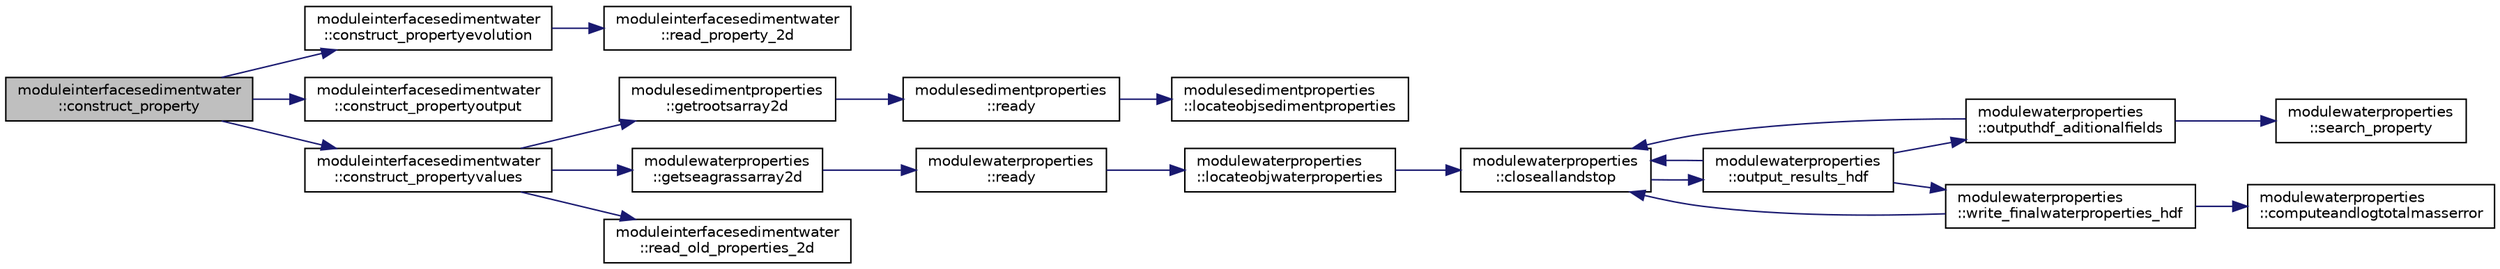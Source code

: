 digraph "moduleinterfacesedimentwater::construct_property"
{
 // LATEX_PDF_SIZE
  edge [fontname="Helvetica",fontsize="10",labelfontname="Helvetica",labelfontsize="10"];
  node [fontname="Helvetica",fontsize="10",shape=record];
  rankdir="LR";
  Node1 [label="moduleinterfacesedimentwater\l::construct_property",height=0.2,width=0.4,color="black", fillcolor="grey75", style="filled", fontcolor="black",tooltip=" "];
  Node1 -> Node2 [color="midnightblue",fontsize="10",style="solid",fontname="Helvetica"];
  Node2 [label="moduleinterfacesedimentwater\l::construct_propertyevolution",height=0.2,width=0.4,color="black", fillcolor="white", style="filled",URL="$namespacemoduleinterfacesedimentwater.html#a6336ff1fc78b8fe728b00770c5b311b0",tooltip=" "];
  Node2 -> Node3 [color="midnightblue",fontsize="10",style="solid",fontname="Helvetica"];
  Node3 [label="moduleinterfacesedimentwater\l::read_property_2d",height=0.2,width=0.4,color="black", fillcolor="white", style="filled",URL="$namespacemoduleinterfacesedimentwater.html#a8cfac9807ceccbcd4aa2d115757fe179",tooltip=" "];
  Node1 -> Node4 [color="midnightblue",fontsize="10",style="solid",fontname="Helvetica"];
  Node4 [label="moduleinterfacesedimentwater\l::construct_propertyoutput",height=0.2,width=0.4,color="black", fillcolor="white", style="filled",URL="$namespacemoduleinterfacesedimentwater.html#a63417d4ba89dc1cc869efface42ddc8a",tooltip=" "];
  Node1 -> Node5 [color="midnightblue",fontsize="10",style="solid",fontname="Helvetica"];
  Node5 [label="moduleinterfacesedimentwater\l::construct_propertyvalues",height=0.2,width=0.4,color="black", fillcolor="white", style="filled",URL="$namespacemoduleinterfacesedimentwater.html#a9e41247ffadd3cbbaf6315c7a890f885",tooltip=" "];
  Node5 -> Node6 [color="midnightblue",fontsize="10",style="solid",fontname="Helvetica"];
  Node6 [label="modulesedimentproperties\l::getrootsarray2d",height=0.2,width=0.4,color="black", fillcolor="white", style="filled",URL="$namespacemodulesedimentproperties.html#a36fdb0ce96392baedfac23a2a327bf82",tooltip=" "];
  Node6 -> Node7 [color="midnightblue",fontsize="10",style="solid",fontname="Helvetica"];
  Node7 [label="modulesedimentproperties\l::ready",height=0.2,width=0.4,color="black", fillcolor="white", style="filled",URL="$namespacemodulesedimentproperties.html#a0ac80b6b6970285688cd69f623317e33",tooltip=" "];
  Node7 -> Node8 [color="midnightblue",fontsize="10",style="solid",fontname="Helvetica"];
  Node8 [label="modulesedimentproperties\l::locateobjsedimentproperties",height=0.2,width=0.4,color="black", fillcolor="white", style="filled",URL="$namespacemodulesedimentproperties.html#a8bdf617b0165523af238758f5b5a5767",tooltip=" "];
  Node5 -> Node9 [color="midnightblue",fontsize="10",style="solid",fontname="Helvetica"];
  Node9 [label="modulewaterproperties\l::getseagrassarray2d",height=0.2,width=0.4,color="black", fillcolor="white", style="filled",URL="$namespacemodulewaterproperties.html#a627fb9974f1a0e254f8b0f6dfa4653ea",tooltip=" "];
  Node9 -> Node10 [color="midnightblue",fontsize="10",style="solid",fontname="Helvetica"];
  Node10 [label="modulewaterproperties\l::ready",height=0.2,width=0.4,color="black", fillcolor="white", style="filled",URL="$namespacemodulewaterproperties.html#ad54774dedce486739249cb10b4de21e2",tooltip=" "];
  Node10 -> Node11 [color="midnightblue",fontsize="10",style="solid",fontname="Helvetica"];
  Node11 [label="modulewaterproperties\l::locateobjwaterproperties",height=0.2,width=0.4,color="black", fillcolor="white", style="filled",URL="$namespacemodulewaterproperties.html#ae4516d6c7f3687b0293515314b0ade90",tooltip=" "];
  Node11 -> Node12 [color="midnightblue",fontsize="10",style="solid",fontname="Helvetica"];
  Node12 [label="modulewaterproperties\l::closeallandstop",height=0.2,width=0.4,color="black", fillcolor="white", style="filled",URL="$namespacemodulewaterproperties.html#a5bb74dfe4637836633ca6817a4a72758",tooltip=" "];
  Node12 -> Node13 [color="midnightblue",fontsize="10",style="solid",fontname="Helvetica"];
  Node13 [label="modulewaterproperties\l::output_results_hdf",height=0.2,width=0.4,color="black", fillcolor="white", style="filled",URL="$namespacemodulewaterproperties.html#a78143a2ee73e78a6441a03852a7b9f9a",tooltip=" "];
  Node13 -> Node12 [color="midnightblue",fontsize="10",style="solid",fontname="Helvetica"];
  Node13 -> Node14 [color="midnightblue",fontsize="10",style="solid",fontname="Helvetica"];
  Node14 [label="modulewaterproperties\l::outputhdf_aditionalfields",height=0.2,width=0.4,color="black", fillcolor="white", style="filled",URL="$namespacemodulewaterproperties.html#a0e590dc368b505cd9ea918d724d3eee3",tooltip=" "];
  Node14 -> Node12 [color="midnightblue",fontsize="10",style="solid",fontname="Helvetica"];
  Node14 -> Node15 [color="midnightblue",fontsize="10",style="solid",fontname="Helvetica"];
  Node15 [label="modulewaterproperties\l::search_property",height=0.2,width=0.4,color="black", fillcolor="white", style="filled",URL="$namespacemodulewaterproperties.html#ae6b7d758da27fb15faee52b3ed14029d",tooltip=" "];
  Node13 -> Node16 [color="midnightblue",fontsize="10",style="solid",fontname="Helvetica"];
  Node16 [label="modulewaterproperties\l::write_finalwaterproperties_hdf",height=0.2,width=0.4,color="black", fillcolor="white", style="filled",URL="$namespacemodulewaterproperties.html#a2893cea8ca427b1290aeb65593659aa0",tooltip=" "];
  Node16 -> Node12 [color="midnightblue",fontsize="10",style="solid",fontname="Helvetica"];
  Node16 -> Node17 [color="midnightblue",fontsize="10",style="solid",fontname="Helvetica"];
  Node17 [label="modulewaterproperties\l::computeandlogtotalmasserror",height=0.2,width=0.4,color="black", fillcolor="white", style="filled",URL="$namespacemodulewaterproperties.html#af1b9165b0e72747e4478868c7e5eff00",tooltip=" "];
  Node5 -> Node18 [color="midnightblue",fontsize="10",style="solid",fontname="Helvetica"];
  Node18 [label="moduleinterfacesedimentwater\l::read_old_properties_2d",height=0.2,width=0.4,color="black", fillcolor="white", style="filled",URL="$namespacemoduleinterfacesedimentwater.html#a5ecef3f0b90f38fe83b205a0d5cbe7ca",tooltip=" "];
}
